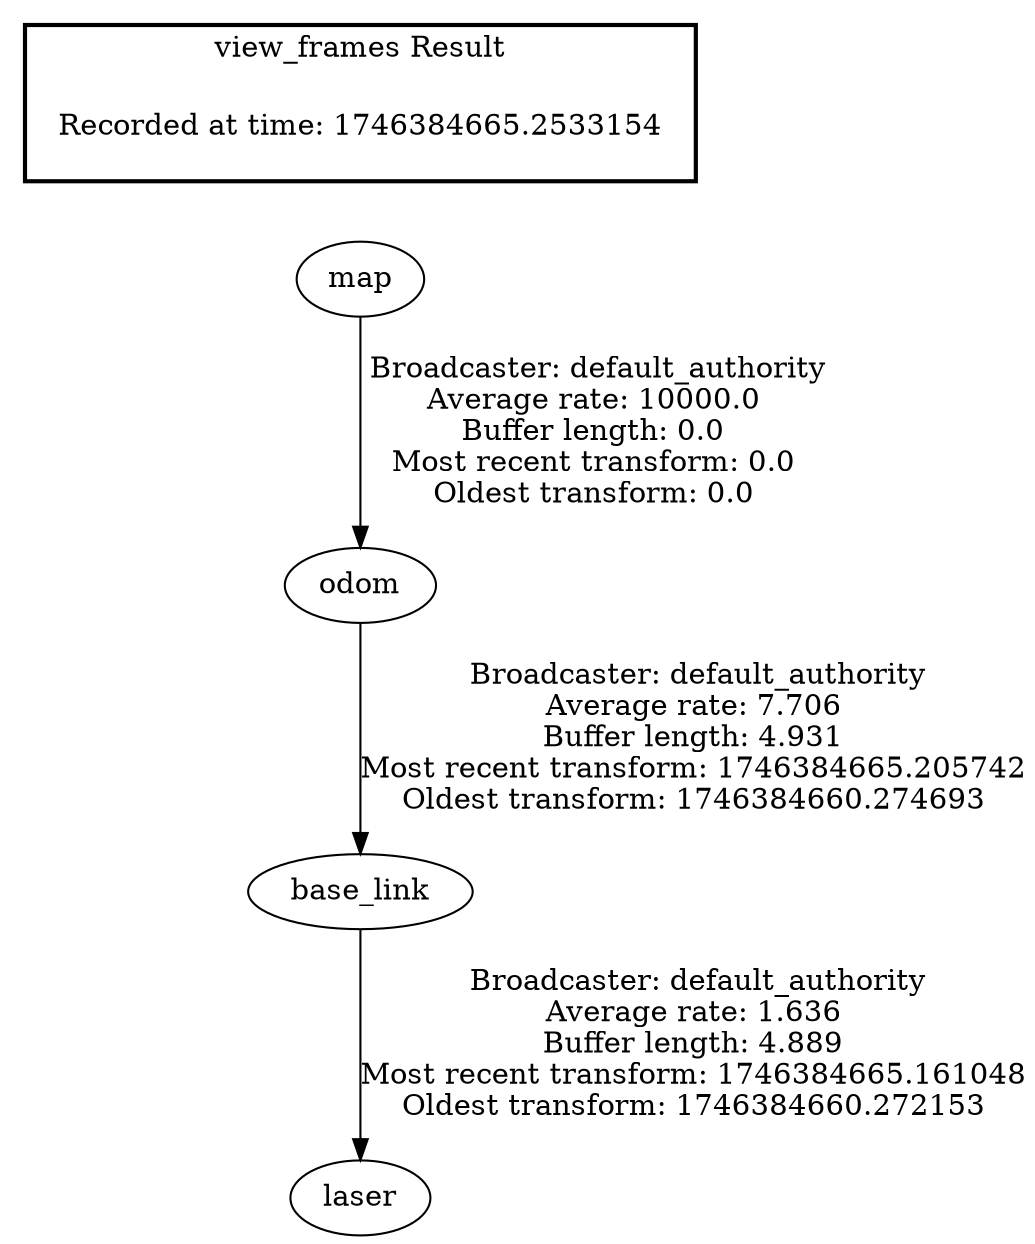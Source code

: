 digraph G {
"map" -> "odom"[label=" Broadcaster: default_authority\nAverage rate: 10000.0\nBuffer length: 0.0\nMost recent transform: 0.0\nOldest transform: 0.0\n"];
"base_link" -> "laser"[label=" Broadcaster: default_authority\nAverage rate: 1.636\nBuffer length: 4.889\nMost recent transform: 1746384665.161048\nOldest transform: 1746384660.272153\n"];
"odom" -> "base_link"[label=" Broadcaster: default_authority\nAverage rate: 7.706\nBuffer length: 4.931\nMost recent transform: 1746384665.205742\nOldest transform: 1746384660.274693\n"];
edge [style=invis];
 subgraph cluster_legend { style=bold; color=black; label ="view_frames Result";
"Recorded at time: 1746384665.2533154"[ shape=plaintext ] ;
}->"map";
}